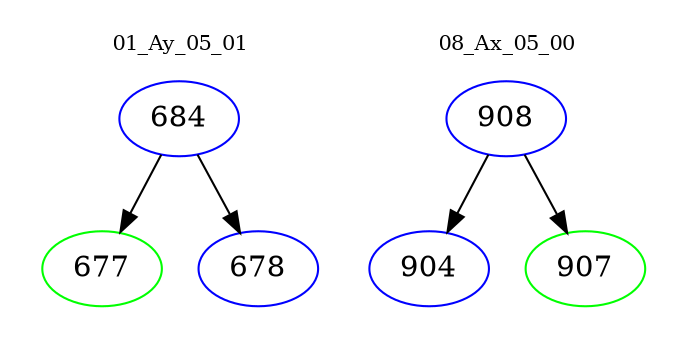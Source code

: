 digraph{
subgraph cluster_0 {
color = white
label = "01_Ay_05_01";
fontsize=10;
T0_684 [label="684", color="blue"]
T0_684 -> T0_677 [color="black"]
T0_677 [label="677", color="green"]
T0_684 -> T0_678 [color="black"]
T0_678 [label="678", color="blue"]
}
subgraph cluster_1 {
color = white
label = "08_Ax_05_00";
fontsize=10;
T1_908 [label="908", color="blue"]
T1_908 -> T1_904 [color="black"]
T1_904 [label="904", color="blue"]
T1_908 -> T1_907 [color="black"]
T1_907 [label="907", color="green"]
}
}
